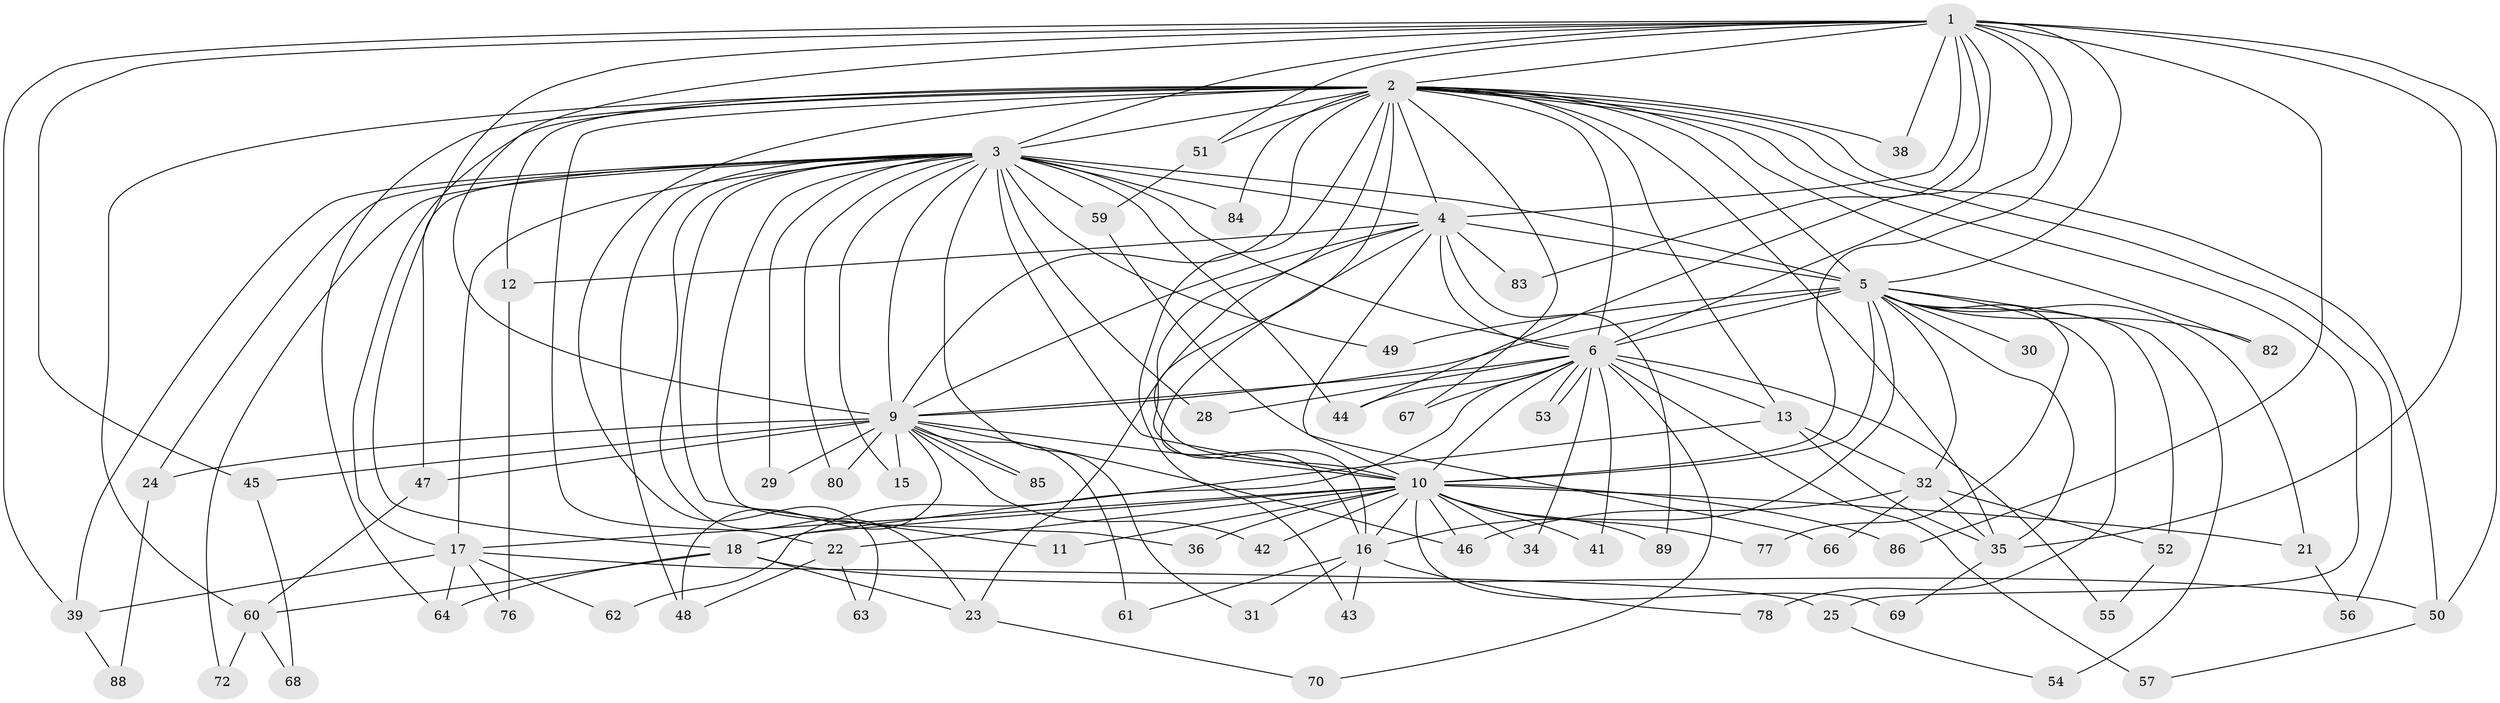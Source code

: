 // original degree distribution, {19: 0.01098901098901099, 28: 0.01098901098901099, 18: 0.03296703296703297, 14: 0.01098901098901099, 13: 0.01098901098901099, 23: 0.02197802197802198, 25: 0.01098901098901099, 2: 0.5714285714285714, 3: 0.1978021978021978, 4: 0.04395604395604396, 8: 0.01098901098901099, 5: 0.04395604395604396, 7: 0.01098901098901099, 6: 0.01098901098901099}
// Generated by graph-tools (version 1.1) at 2025/41/03/06/25 10:41:35]
// undirected, 70 vertices, 166 edges
graph export_dot {
graph [start="1"]
  node [color=gray90,style=filled];
  1 [super="+40"];
  2 [super="+33"];
  3 [super="+7"];
  4 [super="+87"];
  5 [super="+8"];
  6 [super="+73"];
  9 [super="+20"];
  10 [super="+14"];
  11;
  12;
  13 [super="+27"];
  15;
  16 [super="+26"];
  17 [super="+19"];
  18;
  21;
  22;
  23 [super="+65"];
  24;
  25;
  28;
  29;
  30;
  31;
  32 [super="+37"];
  34;
  35 [super="+75"];
  36;
  38;
  39 [super="+74"];
  41;
  42;
  43;
  44 [super="+90"];
  45;
  46 [super="+71"];
  47;
  48 [super="+58"];
  49;
  50 [super="+81"];
  51;
  52;
  53;
  54;
  55;
  56;
  57;
  59;
  60 [super="+91"];
  61;
  62;
  63;
  64 [super="+79"];
  66;
  67;
  68;
  69;
  70;
  72;
  76;
  77;
  78;
  80;
  82;
  83;
  84;
  85;
  86;
  88;
  89;
  1 -- 2;
  1 -- 3 [weight=2];
  1 -- 4;
  1 -- 5 [weight=2];
  1 -- 6;
  1 -- 9;
  1 -- 10;
  1 -- 18;
  1 -- 38;
  1 -- 39;
  1 -- 45;
  1 -- 50;
  1 -- 51;
  1 -- 83;
  1 -- 86;
  1 -- 35;
  1 -- 44;
  2 -- 3 [weight=2];
  2 -- 4;
  2 -- 5 [weight=3];
  2 -- 6;
  2 -- 9 [weight=2];
  2 -- 10;
  2 -- 12;
  2 -- 13;
  2 -- 16;
  2 -- 22;
  2 -- 25;
  2 -- 35;
  2 -- 38;
  2 -- 43;
  2 -- 51;
  2 -- 56;
  2 -- 63;
  2 -- 64;
  2 -- 67;
  2 -- 82;
  2 -- 84;
  2 -- 60;
  2 -- 17;
  2 -- 50;
  3 -- 4 [weight=2];
  3 -- 5 [weight=4];
  3 -- 6 [weight=2];
  3 -- 9 [weight=2];
  3 -- 10 [weight=2];
  3 -- 15;
  3 -- 17;
  3 -- 23;
  3 -- 31;
  3 -- 47;
  3 -- 48;
  3 -- 49;
  3 -- 59;
  3 -- 72;
  3 -- 11;
  3 -- 80;
  3 -- 84;
  3 -- 24;
  3 -- 28;
  3 -- 29;
  3 -- 36;
  3 -- 39;
  3 -- 44;
  4 -- 5 [weight=2];
  4 -- 6;
  4 -- 9;
  4 -- 10;
  4 -- 12;
  4 -- 23;
  4 -- 83;
  4 -- 89;
  4 -- 16;
  5 -- 6 [weight=2];
  5 -- 9 [weight=2];
  5 -- 10 [weight=2];
  5 -- 52;
  5 -- 82;
  5 -- 77;
  5 -- 78;
  5 -- 21;
  5 -- 30;
  5 -- 32;
  5 -- 35;
  5 -- 49;
  5 -- 54;
  5 -- 16;
  6 -- 9 [weight=2];
  6 -- 10 [weight=2];
  6 -- 13;
  6 -- 28;
  6 -- 34;
  6 -- 41;
  6 -- 44;
  6 -- 53;
  6 -- 53;
  6 -- 55;
  6 -- 57;
  6 -- 62;
  6 -- 67;
  6 -- 70;
  9 -- 10;
  9 -- 15;
  9 -- 24;
  9 -- 29;
  9 -- 42;
  9 -- 45;
  9 -- 47;
  9 -- 61;
  9 -- 80;
  9 -- 85;
  9 -- 85;
  9 -- 48;
  9 -- 46;
  10 -- 11;
  10 -- 16;
  10 -- 17;
  10 -- 18;
  10 -- 21;
  10 -- 22;
  10 -- 34;
  10 -- 36;
  10 -- 41;
  10 -- 42;
  10 -- 46;
  10 -- 69;
  10 -- 77;
  10 -- 86;
  10 -- 89;
  12 -- 76;
  13 -- 32;
  13 -- 18;
  13 -- 35;
  16 -- 31;
  16 -- 43;
  16 -- 61;
  16 -- 78;
  17 -- 62;
  17 -- 76;
  17 -- 64;
  17 -- 25;
  17 -- 39;
  18 -- 50;
  18 -- 60;
  18 -- 64;
  18 -- 23;
  21 -- 56;
  22 -- 48;
  22 -- 63;
  23 -- 70;
  24 -- 88;
  25 -- 54;
  32 -- 46;
  32 -- 52;
  32 -- 66;
  32 -- 35;
  35 -- 69;
  39 -- 88;
  45 -- 68;
  47 -- 60;
  50 -- 57;
  51 -- 59;
  52 -- 55;
  59 -- 66;
  60 -- 68;
  60 -- 72;
}
